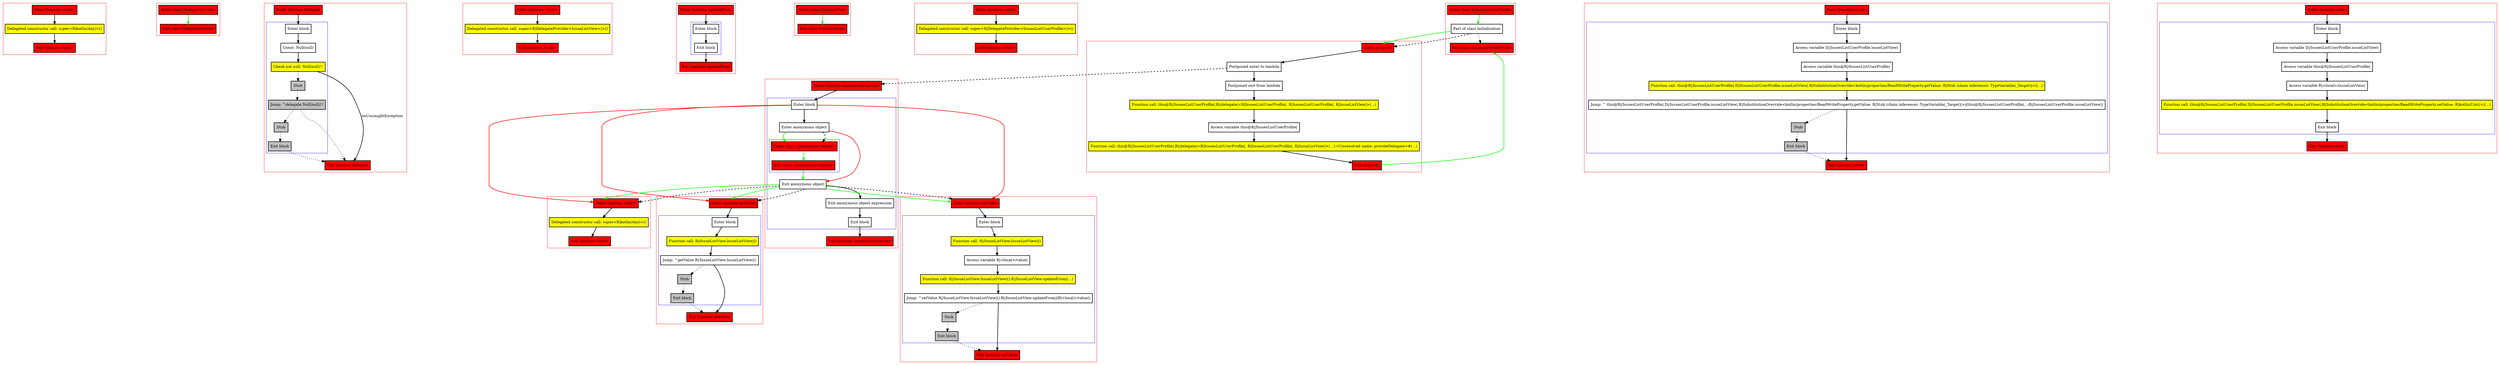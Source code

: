 digraph delegateWithAnonymousObject_kt {
    graph [nodesep=3]
    node [shape=box penwidth=2]
    edge [penwidth=2]

    subgraph cluster_0 {
        color=red
        0 [label="Enter function <init>" style="filled" fillcolor=red];
        1 [label="Delegated constructor call: super<R|kotlin/Any|>()" style="filled" fillcolor=yellow];
        2 [label="Exit function <init>" style="filled" fillcolor=red];
    }
    0 -> {1};
    1 -> {2};

    subgraph cluster_1 {
        color=red
        3 [label="Enter class DelegateProvider" style="filled" fillcolor=red];
        4 [label="Exit class DelegateProvider" style="filled" fillcolor=red];
    }
    3 -> {4} [color=green];

    subgraph cluster_2 {
        color=red
        5 [label="Enter function delegate" style="filled" fillcolor=red];
        subgraph cluster_3 {
            color=blue
            6 [label="Enter block"];
            7 [label="Const: Null(null)"];
            8 [label="Check not null: Null(null)!!" style="filled" fillcolor=yellow];
            9 [label="Stub" style="filled" fillcolor=gray];
            10 [label="Jump: ^delegate Null(null)!!" style="filled" fillcolor=gray];
            11 [label="Stub" style="filled" fillcolor=gray];
            12 [label="Exit block" style="filled" fillcolor=gray];
        }
        13 [label="Exit function delegate" style="filled" fillcolor=red];
    }
    5 -> {6};
    6 -> {7};
    7 -> {8};
    8 -> {13}    [label=onUncaughtException];
    8 -> {9} [style=dotted];
    9 -> {10} [style=dotted];
    10 -> {13 11} [style=dotted];
    11 -> {12} [style=dotted];
    12 -> {13} [style=dotted];

    subgraph cluster_4 {
        color=red
        14 [label="Enter function <init>" style="filled" fillcolor=red];
        15 [label="Delegated constructor call: super<R|DelegateProvider<IssueListView>|>()" style="filled" fillcolor=yellow];
        16 [label="Exit function <init>" style="filled" fillcolor=red];
    }
    14 -> {15};
    15 -> {16};

    subgraph cluster_5 {
        color=red
        17 [label="Enter function updateFrom" style="filled" fillcolor=red];
        subgraph cluster_6 {
            color=blue
            18 [label="Enter block"];
            19 [label="Exit block"];
        }
        20 [label="Exit function updateFrom" style="filled" fillcolor=red];
    }
    17 -> {18};
    18 -> {19};
    19 -> {20};

    subgraph cluster_7 {
        color=red
        21 [label="Enter class IssueListView" style="filled" fillcolor=red];
        22 [label="Exit class IssueListView" style="filled" fillcolor=red];
    }
    21 -> {22} [color=green];

    subgraph cluster_8 {
        color=red
        23 [label="Enter function <init>" style="filled" fillcolor=red];
        24 [label="Delegated constructor call: super<R|DelegateProvider<IssuesListUserProfile>|>()" style="filled" fillcolor=yellow];
        25 [label="Exit function <init>" style="filled" fillcolor=red];
    }
    23 -> {24};
    24 -> {25};

    subgraph cluster_9 {
        color=red
        26 [label="Enter function anonymousFunction" style="filled" fillcolor=red];
        subgraph cluster_10 {
            color=blue
            27 [label="Enter block"];
            28 [label="Enter anonymous object"];
            subgraph cluster_11 {
                color=blue
                33 [label="Enter class <anonymous object>" style="filled" fillcolor=red];
                34 [label="Exit class <anonymous object>" style="filled" fillcolor=red];
            }
            29 [label="Exit anonymous object"];
            30 [label="Exit anonymous object expression"];
            31 [label="Exit block"];
        }
        32 [label="Exit function anonymousFunction" style="filled" fillcolor=red];
    }
    26 -> {27};
    27 -> {28};
    27 -> {35 38 45} [color=red];
    28 -> {29} [color=red];
    28 -> {33} [color=green];
    28 -> {33} [style=dashed];
    29 -> {30};
    29 -> {35 38 45} [color=green];
    29 -> {35 38 45} [style=dashed];
    30 -> {31};
    31 -> {32};
    33 -> {34} [color=green];
    34 -> {29} [color=green];

    subgraph cluster_12 {
        color=red
        35 [label="Enter function <init>" style="filled" fillcolor=red];
        36 [label="Delegated constructor call: super<R|kotlin/Any|>()" style="filled" fillcolor=yellow];
        37 [label="Exit function <init>" style="filled" fillcolor=red];
    }
    35 -> {36};
    36 -> {37};

    subgraph cluster_13 {
        color=red
        38 [label="Enter function getValue" style="filled" fillcolor=red];
        subgraph cluster_14 {
            color=blue
            39 [label="Enter block"];
            40 [label="Function call: R|/IssueListView.IssueListView|()" style="filled" fillcolor=yellow];
            41 [label="Jump: ^getValue R|/IssueListView.IssueListView|()"];
            42 [label="Stub" style="filled" fillcolor=gray];
            43 [label="Exit block" style="filled" fillcolor=gray];
        }
        44 [label="Exit function getValue" style="filled" fillcolor=red];
    }
    38 -> {39};
    39 -> {40};
    40 -> {41};
    41 -> {44};
    41 -> {42} [style=dotted];
    42 -> {43} [style=dotted];
    43 -> {44} [style=dotted];

    subgraph cluster_15 {
        color=red
        45 [label="Enter function setValue" style="filled" fillcolor=red];
        subgraph cluster_16 {
            color=blue
            46 [label="Enter block"];
            47 [label="Function call: R|/IssueListView.IssueListView|()" style="filled" fillcolor=yellow];
            48 [label="Access variable R|<local>/value|"];
            49 [label="Function call: R|/IssueListView.IssueListView|().R|/IssueListView.updateFrom|(...)" style="filled" fillcolor=yellow];
            50 [label="Jump: ^setValue R|/IssueListView.IssueListView|().R|/IssueListView.updateFrom|(R|<local>/value|)"];
            51 [label="Stub" style="filled" fillcolor=gray];
            52 [label="Exit block" style="filled" fillcolor=gray];
        }
        53 [label="Exit function setValue" style="filled" fillcolor=red];
    }
    45 -> {46};
    46 -> {47};
    47 -> {48};
    48 -> {49};
    49 -> {50};
    50 -> {53};
    50 -> {51} [style=dotted];
    51 -> {52} [style=dotted];
    52 -> {53} [style=dotted];

    subgraph cluster_17 {
        color=red
        54 [label="Enter function getter" style="filled" fillcolor=red];
        subgraph cluster_18 {
            color=blue
            55 [label="Enter block"];
            56 [label="Access variable D|/IssuesListUserProfile.issueListView|"];
            57 [label="Access variable this@R|/IssuesListUserProfile|"];
            58 [label="Function call: this@R|/IssuesListUserProfile|.D|/IssuesListUserProfile.issueListView|.R|SubstitutionOverride<kotlin/properties/ReadWriteProperty.getValue: R|Stub (chain inference): TypeVariable(_Target)|>|(...)" style="filled" fillcolor=yellow];
            59 [label="Jump: ^ this@R|/IssuesListUserProfile|.D|/IssuesListUserProfile.issueListView|.R|SubstitutionOverride<kotlin/properties/ReadWriteProperty.getValue: R|Stub (chain inference): TypeVariable(_Target)|>|(this@R|/IssuesListUserProfile|, ::R|/IssuesListUserProfile.issueListView|)"];
            60 [label="Stub" style="filled" fillcolor=gray];
            61 [label="Exit block" style="filled" fillcolor=gray];
        }
        62 [label="Exit function getter" style="filled" fillcolor=red];
    }
    54 -> {55};
    55 -> {56};
    56 -> {57};
    57 -> {58};
    58 -> {59};
    59 -> {62};
    59 -> {60} [style=dotted];
    60 -> {61} [style=dotted];
    61 -> {62} [style=dotted];

    subgraph cluster_19 {
        color=red
        63 [label="Enter function setter" style="filled" fillcolor=red];
        subgraph cluster_20 {
            color=blue
            64 [label="Enter block"];
            65 [label="Access variable D|/IssuesListUserProfile.issueListView|"];
            66 [label="Access variable this@R|/IssuesListUserProfile|"];
            67 [label="Access variable R|<local>/issueListView|"];
            68 [label="Function call: this@R|/IssuesListUserProfile|.D|/IssuesListUserProfile.issueListView|.R|SubstitutionOverride<kotlin/properties/ReadWriteProperty.setValue: R|kotlin/Unit|>|(...)" style="filled" fillcolor=yellow];
            69 [label="Exit block"];
        }
        70 [label="Exit function setter" style="filled" fillcolor=red];
    }
    63 -> {64};
    64 -> {65};
    65 -> {66};
    66 -> {67};
    67 -> {68};
    68 -> {69};
    69 -> {70};

    subgraph cluster_21 {
        color=red
        71 [label="Enter property" style="filled" fillcolor=red];
        72 [label="Postponed enter to lambda"];
        73 [label="Postponed exit from lambda"];
        74 [label="Function call: this@R|/IssuesListUserProfile|.R|/delegate|<R|IssuesListUserProfile|, R|IssuesListUserProfile|, R|IssueListView|>(...)" style="filled" fillcolor=yellow];
        75 [label="Access variable this@R|/IssuesListUserProfile|"];
        76 [label="Function call: this@R|/IssuesListUserProfile|.R|/delegate|<R|IssuesListUserProfile|, R|IssuesListUserProfile|, R|IssueListView|>(...).<Unresolved name: provideDelegate>#(...)" style="filled" fillcolor=yellow];
        77 [label="Exit property" style="filled" fillcolor=red];
    }
    71 -> {72};
    72 -> {73};
    72 -> {26} [style=dashed];
    73 -> {74};
    74 -> {75};
    75 -> {76};
    76 -> {77};
    77 -> {80} [color=green];

    subgraph cluster_22 {
        color=red
        78 [label="Enter class IssuesListUserProfile" style="filled" fillcolor=red];
        79 [label="Part of class initialization"];
        80 [label="Exit class IssuesListUserProfile" style="filled" fillcolor=red];
    }
    78 -> {79} [color=green];
    79 -> {80} [style=dotted];
    79 -> {71} [color=green];
    79 -> {71} [style=dashed];

}
